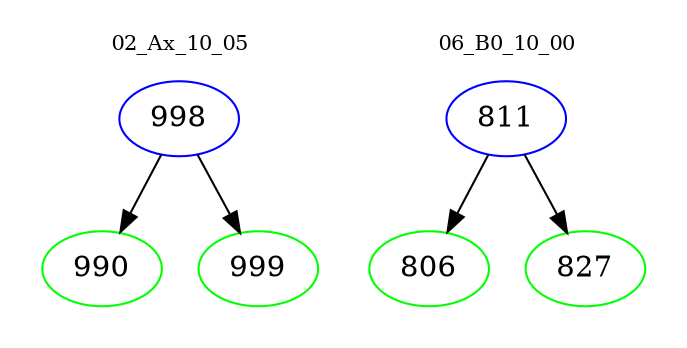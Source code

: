 digraph{
subgraph cluster_0 {
color = white
label = "02_Ax_10_05";
fontsize=10;
T0_998 [label="998", color="blue"]
T0_998 -> T0_990 [color="black"]
T0_990 [label="990", color="green"]
T0_998 -> T0_999 [color="black"]
T0_999 [label="999", color="green"]
}
subgraph cluster_1 {
color = white
label = "06_B0_10_00";
fontsize=10;
T1_811 [label="811", color="blue"]
T1_811 -> T1_806 [color="black"]
T1_806 [label="806", color="green"]
T1_811 -> T1_827 [color="black"]
T1_827 [label="827", color="green"]
}
}
